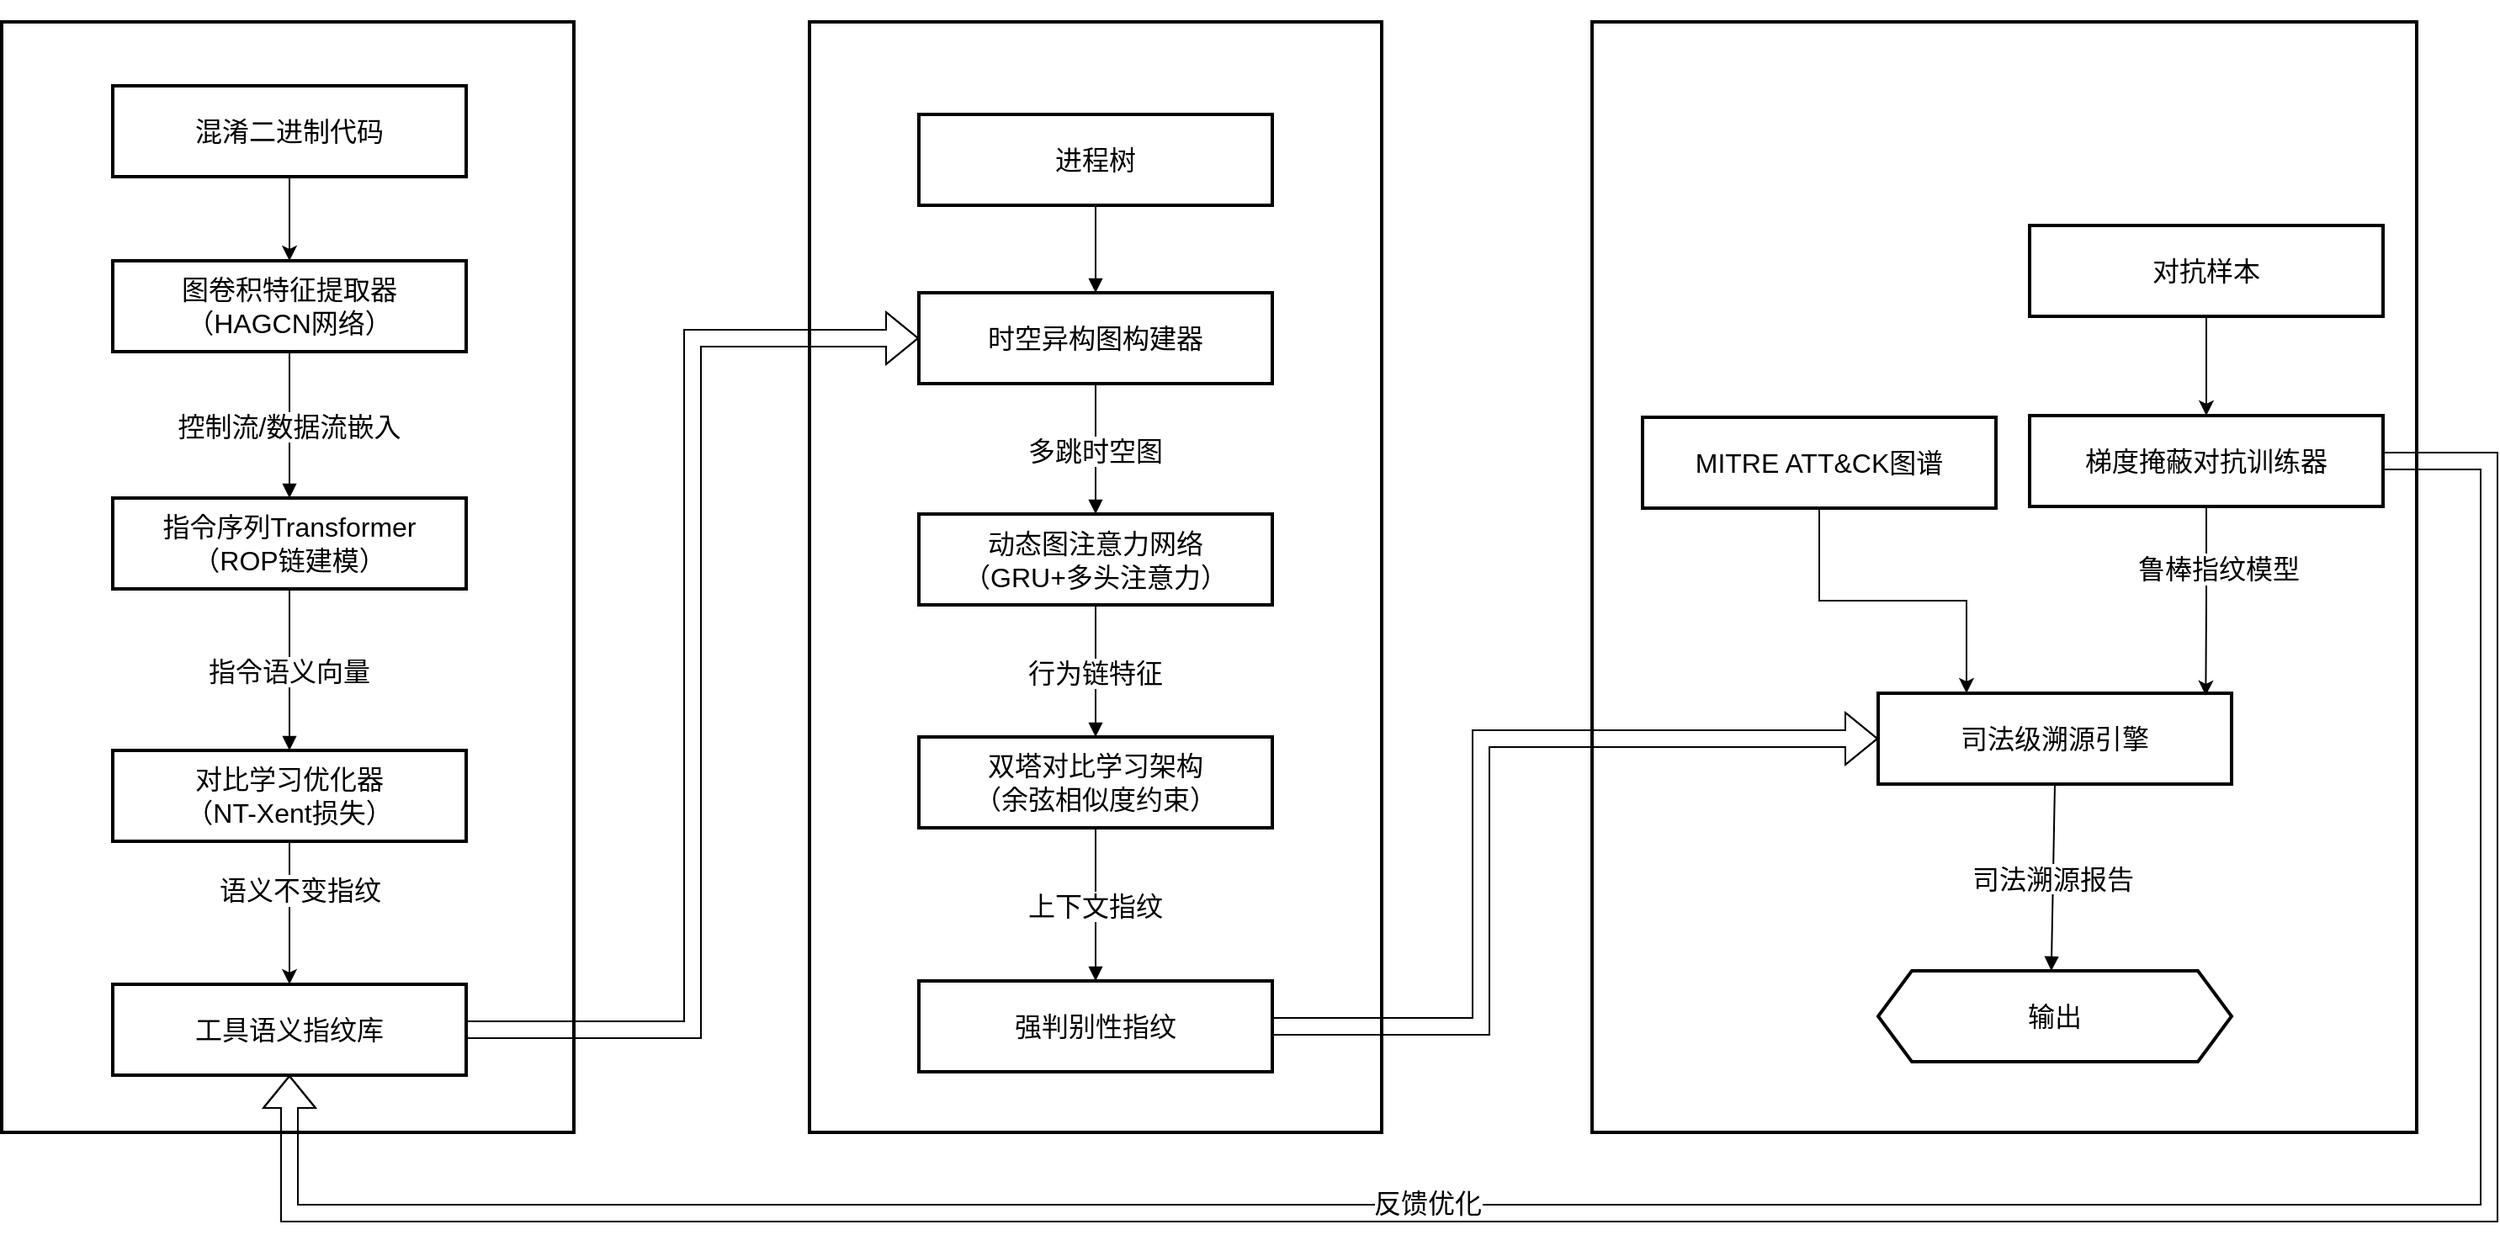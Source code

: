 <mxfile version="26.1.0">
  <diagram name="第 1 页" id="5RPhW2Jj_3Qy2inbSfef">
    <mxGraphModel dx="1404" dy="1690" grid="0" gridSize="10" guides="1" tooltips="1" connect="1" arrows="1" fold="1" page="0" pageScale="1" pageWidth="827" pageHeight="1169" background="none" math="0" shadow="0">
      <root>
        <mxCell id="0" />
        <mxCell id="1" parent="0" />
        <mxCell id="kTAInymMW0h2QGbCLt8H-1" value="" style="whiteSpace=wrap;strokeWidth=2;fontSize=16;" vertex="1" parent="1">
          <mxGeometry x="1555" y="-288" width="490" height="660" as="geometry" />
        </mxCell>
        <mxCell id="kTAInymMW0h2QGbCLt8H-2" value="" style="whiteSpace=wrap;strokeWidth=2;fontSize=16;" vertex="1" parent="1">
          <mxGeometry x="1090" y="-288" width="340" height="660" as="geometry" />
        </mxCell>
        <mxCell id="kTAInymMW0h2QGbCLt8H-3" value="" style="whiteSpace=wrap;strokeWidth=2;fontSize=16;" vertex="1" parent="1">
          <mxGeometry x="610" y="-288" width="340" height="660" as="geometry" />
        </mxCell>
        <mxCell id="kTAInymMW0h2QGbCLt8H-80" style="edgeStyle=orthogonalEdgeStyle;rounded=0;orthogonalLoop=1;jettySize=auto;html=1;fontSize=16;" edge="1" parent="1" source="kTAInymMW0h2QGbCLt8H-4" target="kTAInymMW0h2QGbCLt8H-5">
          <mxGeometry relative="1" as="geometry" />
        </mxCell>
        <mxCell id="kTAInymMW0h2QGbCLt8H-4" value="混淆二进制代码" style="whiteSpace=wrap;strokeWidth=2;fontSize=16;" vertex="1" parent="1">
          <mxGeometry x="676" y="-250" width="210" height="54" as="geometry" />
        </mxCell>
        <mxCell id="kTAInymMW0h2QGbCLt8H-5" value="图卷积特征提取器&#xa;（HAGCN网络）" style="whiteSpace=wrap;strokeWidth=2;fontSize=16;" vertex="1" parent="1">
          <mxGeometry x="676" y="-146" width="210" height="54" as="geometry" />
        </mxCell>
        <mxCell id="kTAInymMW0h2QGbCLt8H-6" value="指令序列Transformer&#xa;（ROP链建模）" style="whiteSpace=wrap;strokeWidth=2;fontSize=16;" vertex="1" parent="1">
          <mxGeometry x="676" y="-5" width="210" height="54" as="geometry" />
        </mxCell>
        <mxCell id="kTAInymMW0h2QGbCLt8H-65" value="" style="edgeStyle=orthogonalEdgeStyle;rounded=0;orthogonalLoop=1;jettySize=auto;html=1;fontSize=16;" edge="1" parent="1" source="kTAInymMW0h2QGbCLt8H-7" target="kTAInymMW0h2QGbCLt8H-8">
          <mxGeometry relative="1" as="geometry" />
        </mxCell>
        <mxCell id="kTAInymMW0h2QGbCLt8H-66" value="语义不变指纹" style="edgeLabel;html=1;align=center;verticalAlign=middle;resizable=0;points=[];fontSize=16;" vertex="1" connectable="0" parent="kTAInymMW0h2QGbCLt8H-65">
          <mxGeometry x="-0.307" y="6" relative="1" as="geometry">
            <mxPoint y="-1" as="offset" />
          </mxGeometry>
        </mxCell>
        <mxCell id="kTAInymMW0h2QGbCLt8H-7" value="对比学习优化器&#xa;（NT-Xent损失）" style="whiteSpace=wrap;strokeWidth=2;fontSize=16;" vertex="1" parent="1">
          <mxGeometry x="676" y="145" width="210" height="54" as="geometry" />
        </mxCell>
        <mxCell id="kTAInymMW0h2QGbCLt8H-71" style="edgeStyle=orthogonalEdgeStyle;rounded=0;orthogonalLoop=1;jettySize=auto;html=1;entryX=0;entryY=0.5;entryDx=0;entryDy=0;fontSize=16;shape=flexArrow;" edge="1" parent="1" source="kTAInymMW0h2QGbCLt8H-8" target="kTAInymMW0h2QGbCLt8H-10">
          <mxGeometry relative="1" as="geometry" />
        </mxCell>
        <mxCell id="kTAInymMW0h2QGbCLt8H-8" value="工具语义指纹库" style="whiteSpace=wrap;strokeWidth=2;fontSize=16;" vertex="1" parent="1">
          <mxGeometry x="676" y="284" width="210" height="54" as="geometry" />
        </mxCell>
        <mxCell id="kTAInymMW0h2QGbCLt8H-9" value="进程树" style="whiteSpace=wrap;strokeWidth=2;fontSize=16;" vertex="1" parent="1">
          <mxGeometry x="1155" y="-233" width="210" height="54" as="geometry" />
        </mxCell>
        <mxCell id="kTAInymMW0h2QGbCLt8H-10" value="时空异构图构建器" style="whiteSpace=wrap;strokeWidth=2;fontSize=16;" vertex="1" parent="1">
          <mxGeometry x="1155" y="-127" width="210" height="54" as="geometry" />
        </mxCell>
        <mxCell id="kTAInymMW0h2QGbCLt8H-11" value="动态图注意力网络&#xa;（GRU+多头注意力）" style="whiteSpace=wrap;strokeWidth=2;fontSize=16;" vertex="1" parent="1">
          <mxGeometry x="1155" y="4.5" width="210" height="54" as="geometry" />
        </mxCell>
        <mxCell id="kTAInymMW0h2QGbCLt8H-12" value="双塔对比学习架构&#xa;（余弦相似度约束）" style="whiteSpace=wrap;strokeWidth=2;fontSize=16;" vertex="1" parent="1">
          <mxGeometry x="1155" y="137" width="210" height="54" as="geometry" />
        </mxCell>
        <mxCell id="kTAInymMW0h2QGbCLt8H-81" style="edgeStyle=orthogonalEdgeStyle;rounded=0;orthogonalLoop=1;jettySize=auto;html=1;entryX=0;entryY=0.5;entryDx=0;entryDy=0;fontSize=16;shape=flexArrow;" edge="1" parent="1" source="kTAInymMW0h2QGbCLt8H-13" target="kTAInymMW0h2QGbCLt8H-16">
          <mxGeometry relative="1" as="geometry">
            <Array as="points">
              <mxPoint x="1489" y="309" />
              <mxPoint x="1489" y="138" />
            </Array>
          </mxGeometry>
        </mxCell>
        <mxCell id="kTAInymMW0h2QGbCLt8H-13" value="强判别性指纹" style="whiteSpace=wrap;strokeWidth=2;fontSize=16;" vertex="1" parent="1">
          <mxGeometry x="1155" y="282" width="210" height="54" as="geometry" />
        </mxCell>
        <mxCell id="kTAInymMW0h2QGbCLt8H-88" value="" style="edgeStyle=orthogonalEdgeStyle;rounded=0;orthogonalLoop=1;jettySize=auto;html=1;" edge="1" parent="1" source="kTAInymMW0h2QGbCLt8H-14" target="kTAInymMW0h2QGbCLt8H-18">
          <mxGeometry relative="1" as="geometry" />
        </mxCell>
        <mxCell id="kTAInymMW0h2QGbCLt8H-14" value="对抗样本" style="whiteSpace=wrap;strokeWidth=2;fontSize=16;" vertex="1" parent="1">
          <mxGeometry x="1815" y="-167" width="210" height="54" as="geometry" />
        </mxCell>
        <mxCell id="kTAInymMW0h2QGbCLt8H-62" style="edgeStyle=orthogonalEdgeStyle;rounded=0;orthogonalLoop=1;jettySize=auto;html=1;exitX=0.5;exitY=1;exitDx=0;exitDy=0;fontSize=16;entryX=0.25;entryY=0;entryDx=0;entryDy=0;" edge="1" parent="1" source="kTAInymMW0h2QGbCLt8H-15" target="kTAInymMW0h2QGbCLt8H-16">
          <mxGeometry relative="1" as="geometry" />
        </mxCell>
        <mxCell id="kTAInymMW0h2QGbCLt8H-15" value="MITRE ATT&amp;CK图谱" style="whiteSpace=wrap;strokeWidth=2;fontSize=16;" vertex="1" parent="1">
          <mxGeometry x="1585" y="-53" width="210" height="54" as="geometry" />
        </mxCell>
        <mxCell id="kTAInymMW0h2QGbCLt8H-16" value="司法级溯源引擎" style="whiteSpace=wrap;strokeWidth=2;fontSize=16;" vertex="1" parent="1">
          <mxGeometry x="1725" y="111" width="210" height="54" as="geometry" />
        </mxCell>
        <mxCell id="kTAInymMW0h2QGbCLt8H-17" value="输出" style="shape=hexagon;perimeter=hexagonPerimeter2;fixedSize=1;strokeWidth=2;whiteSpace=wrap;fontSize=16;" vertex="1" parent="1">
          <mxGeometry x="1725" y="276" width="210" height="54" as="geometry" />
        </mxCell>
        <mxCell id="kTAInymMW0h2QGbCLt8H-86" style="edgeStyle=orthogonalEdgeStyle;rounded=0;orthogonalLoop=1;jettySize=auto;html=1;entryX=0.5;entryY=1;entryDx=0;entryDy=0;shape=flexArrow;" edge="1" parent="1" source="kTAInymMW0h2QGbCLt8H-18" target="kTAInymMW0h2QGbCLt8H-8">
          <mxGeometry relative="1" as="geometry">
            <Array as="points">
              <mxPoint x="2088" y="-27" />
              <mxPoint x="2088" y="420" />
              <mxPoint x="781" y="420" />
            </Array>
          </mxGeometry>
        </mxCell>
        <mxCell id="kTAInymMW0h2QGbCLt8H-87" value="&lt;span style=&quot;font-size: 16px;&quot;&gt;反馈优化&lt;/span&gt;" style="edgeLabel;html=1;align=center;verticalAlign=middle;resizable=0;points=[];" vertex="1" connectable="0" parent="kTAInymMW0h2QGbCLt8H-86">
          <mxGeometry x="0.202" y="-6" relative="1" as="geometry">
            <mxPoint as="offset" />
          </mxGeometry>
        </mxCell>
        <mxCell id="kTAInymMW0h2QGbCLt8H-18" value="梯度掩蔽对抗训练器" style="whiteSpace=wrap;strokeWidth=2;fontSize=16;" vertex="1" parent="1">
          <mxGeometry x="1815" y="-54" width="210" height="54" as="geometry" />
        </mxCell>
        <mxCell id="kTAInymMW0h2QGbCLt8H-19" value="" style="whiteSpace=wrap;strokeWidth=2;fontSize=16;" vertex="1" parent="1">
          <mxGeometry x="1001" y="128" as="geometry" />
        </mxCell>
        <mxCell id="kTAInymMW0h2QGbCLt8H-20" value="" style="whiteSpace=wrap;strokeWidth=2;fontSize=16;" vertex="1" parent="1">
          <mxGeometry x="1015" y="254" as="geometry" />
        </mxCell>
        <mxCell id="kTAInymMW0h2QGbCLt8H-21" value="" style="whiteSpace=wrap;strokeWidth=2;fontSize=16;" vertex="1" parent="1">
          <mxGeometry x="861" y="159" as="geometry" />
        </mxCell>
        <mxCell id="kTAInymMW0h2QGbCLt8H-22" value="" style="whiteSpace=wrap;strokeWidth=2;fontSize=16;" vertex="1" parent="1">
          <mxGeometry x="892" y="311" as="geometry" />
        </mxCell>
        <mxCell id="kTAInymMW0h2QGbCLt8H-23" value="" style="whiteSpace=wrap;strokeWidth=2;fontSize=16;" vertex="1" parent="1">
          <mxGeometry x="726" y="311" as="geometry" />
        </mxCell>
        <mxCell id="kTAInymMW0h2QGbCLt8H-24" value="" style="whiteSpace=wrap;strokeWidth=2;fontSize=16;" vertex="1" parent="1">
          <mxGeometry x="1272" y="-300" as="geometry" />
        </mxCell>
        <mxCell id="kTAInymMW0h2QGbCLt8H-25" value="" style="whiteSpace=wrap;strokeWidth=2;fontSize=16;" vertex="1" parent="1">
          <mxGeometry x="1383" y="178" as="geometry" />
        </mxCell>
        <mxCell id="kTAInymMW0h2QGbCLt8H-26" value="" style="whiteSpace=wrap;strokeWidth=2;fontSize=16;" vertex="1" parent="1">
          <mxGeometry x="1424" y="305" as="geometry" />
        </mxCell>
        <mxCell id="kTAInymMW0h2QGbCLt8H-27" value="" style="whiteSpace=wrap;strokeWidth=2;fontSize=16;" vertex="1" parent="1">
          <mxGeometry x="1224" y="305" as="geometry" />
        </mxCell>
        <mxCell id="kTAInymMW0h2QGbCLt8H-28" value="" style="whiteSpace=wrap;strokeWidth=2;fontSize=16;" vertex="1" parent="1">
          <mxGeometry x="1280" y="431" as="geometry" />
        </mxCell>
        <mxCell id="kTAInymMW0h2QGbCLt8H-30" value="控制流/数据流嵌入" style="startArrow=none;endArrow=block;exitX=0.5;exitY=1;entryX=0.5;entryY=0;rounded=0;exitDx=0;exitDy=0;fontSize=16;entryDx=0;entryDy=0;" edge="1" parent="1" source="kTAInymMW0h2QGbCLt8H-5" target="kTAInymMW0h2QGbCLt8H-6">
          <mxGeometry relative="1" as="geometry" />
        </mxCell>
        <mxCell id="kTAInymMW0h2QGbCLt8H-31" value="指令语义向量" style="curved=1;startArrow=none;endArrow=block;exitX=0.5;exitY=1;entryX=0.5;entryY=0.01;rounded=0;exitDx=0;exitDy=0;fontSize=16;" edge="1" parent="1" source="kTAInymMW0h2QGbCLt8H-6" target="kTAInymMW0h2QGbCLt8H-7">
          <mxGeometry relative="1" as="geometry">
            <Array as="points" />
          </mxGeometry>
        </mxCell>
        <mxCell id="kTAInymMW0h2QGbCLt8H-42" value="" style="curved=1;startArrow=none;endArrow=block;exitX=0.5;exitY=1;entryX=0.5;entryY=-0.01;rounded=0;fontSize=16;" edge="1" parent="1" source="kTAInymMW0h2QGbCLt8H-9" target="kTAInymMW0h2QGbCLt8H-10">
          <mxGeometry relative="1" as="geometry">
            <Array as="points" />
          </mxGeometry>
        </mxCell>
        <mxCell id="kTAInymMW0h2QGbCLt8H-43" value="多跳时空图" style="curved=1;startArrow=none;endArrow=block;exitX=0.5;exitY=0.99;entryX=0.5;entryY=0.01;rounded=0;fontSize=16;" edge="1" parent="1" source="kTAInymMW0h2QGbCLt8H-10" target="kTAInymMW0h2QGbCLt8H-11">
          <mxGeometry relative="1" as="geometry">
            <Array as="points" />
          </mxGeometry>
        </mxCell>
        <mxCell id="kTAInymMW0h2QGbCLt8H-44" value="行为链特征" style="startArrow=none;endArrow=block;exitX=0.5;exitY=1;entryX=0.5;entryY=0;rounded=0;fontSize=16;exitDx=0;exitDy=0;" edge="1" parent="1" source="kTAInymMW0h2QGbCLt8H-11" target="kTAInymMW0h2QGbCLt8H-12">
          <mxGeometry relative="1" as="geometry" />
        </mxCell>
        <mxCell id="kTAInymMW0h2QGbCLt8H-45" value="上下文指纹" style="startArrow=none;endArrow=block;exitX=0.5;exitY=1;entryX=0.5;entryY=-0.01;rounded=0;fontSize=16;exitDx=0;exitDy=0;" edge="1" parent="1" source="kTAInymMW0h2QGbCLt8H-12" target="kTAInymMW0h2QGbCLt8H-13">
          <mxGeometry relative="1" as="geometry" />
        </mxCell>
        <mxCell id="kTAInymMW0h2QGbCLt8H-54" value="司法溯源报告" style="curved=1;startArrow=none;endArrow=block;exitX=0.5;exitY=1.01;entryX=0.49;entryY=0;rounded=0;fontSize=16;" edge="1" parent="1" source="kTAInymMW0h2QGbCLt8H-16" target="kTAInymMW0h2QGbCLt8H-17">
          <mxGeometry relative="1" as="geometry">
            <Array as="points" />
          </mxGeometry>
        </mxCell>
        <mxCell id="kTAInymMW0h2QGbCLt8H-75" style="edgeStyle=orthogonalEdgeStyle;rounded=0;orthogonalLoop=1;jettySize=auto;html=1;entryX=0.927;entryY=0.026;entryDx=0;entryDy=0;entryPerimeter=0;fontSize=16;" edge="1" parent="1" source="kTAInymMW0h2QGbCLt8H-18" target="kTAInymMW0h2QGbCLt8H-16">
          <mxGeometry relative="1" as="geometry" />
        </mxCell>
        <mxCell id="kTAInymMW0h2QGbCLt8H-89" value="&lt;span style=&quot;font-size: 16px;&quot;&gt;鲁棒指纹模型&lt;/span&gt;" style="edgeLabel;html=1;align=center;verticalAlign=middle;resizable=0;points=[];" vertex="1" connectable="0" parent="kTAInymMW0h2QGbCLt8H-75">
          <mxGeometry x="-0.346" y="7" relative="1" as="geometry">
            <mxPoint as="offset" />
          </mxGeometry>
        </mxCell>
      </root>
    </mxGraphModel>
  </diagram>
</mxfile>
